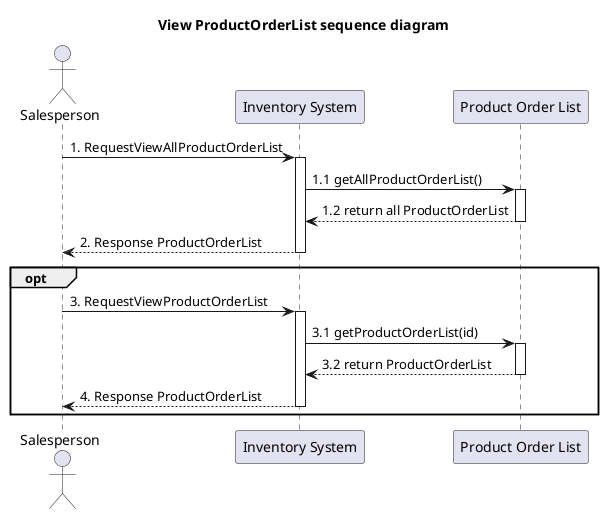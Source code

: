 @startuml
'example
title View ProductOrderList sequence diagram

actor Salesperson as actorSalesperson
participant "Inventory System" as InventorySystem
'participant "Inventory" as classInventory
participant "Product Order List" as usecaseProductOrderList

actorSalesperson -> InventorySystem: 1. RequestViewAllProductOrderList
activate InventorySystem

'-------------- START view product ---------------
InventorySystem -> usecaseProductOrderList: 1.1 getAllProductOrderList()
activate usecaseProductOrderList

usecaseProductOrderList --> InventorySystem: 1.2 return all ProductOrderList
deactivate usecaseProductOrderList

InventorySystem --> actorSalesperson : 2. Response ProductOrderList

deactivate InventorySystem


opt
actorSalesperson -> InventorySystem: 3. RequestViewProductOrderList
activate InventorySystem

InventorySystem -> usecaseProductOrderList: 3.1 getProductOrderList(id)
activate usecaseProductOrderList

usecaseProductOrderList --> InventorySystem: 3.2 return ProductOrderList
deactivate usecaseProductOrderList


'-------------- END view product ---------------

InventorySystem --> actorSalesperson : 4. Response ProductOrderList

deactivate InventorySystem
end


@enduml